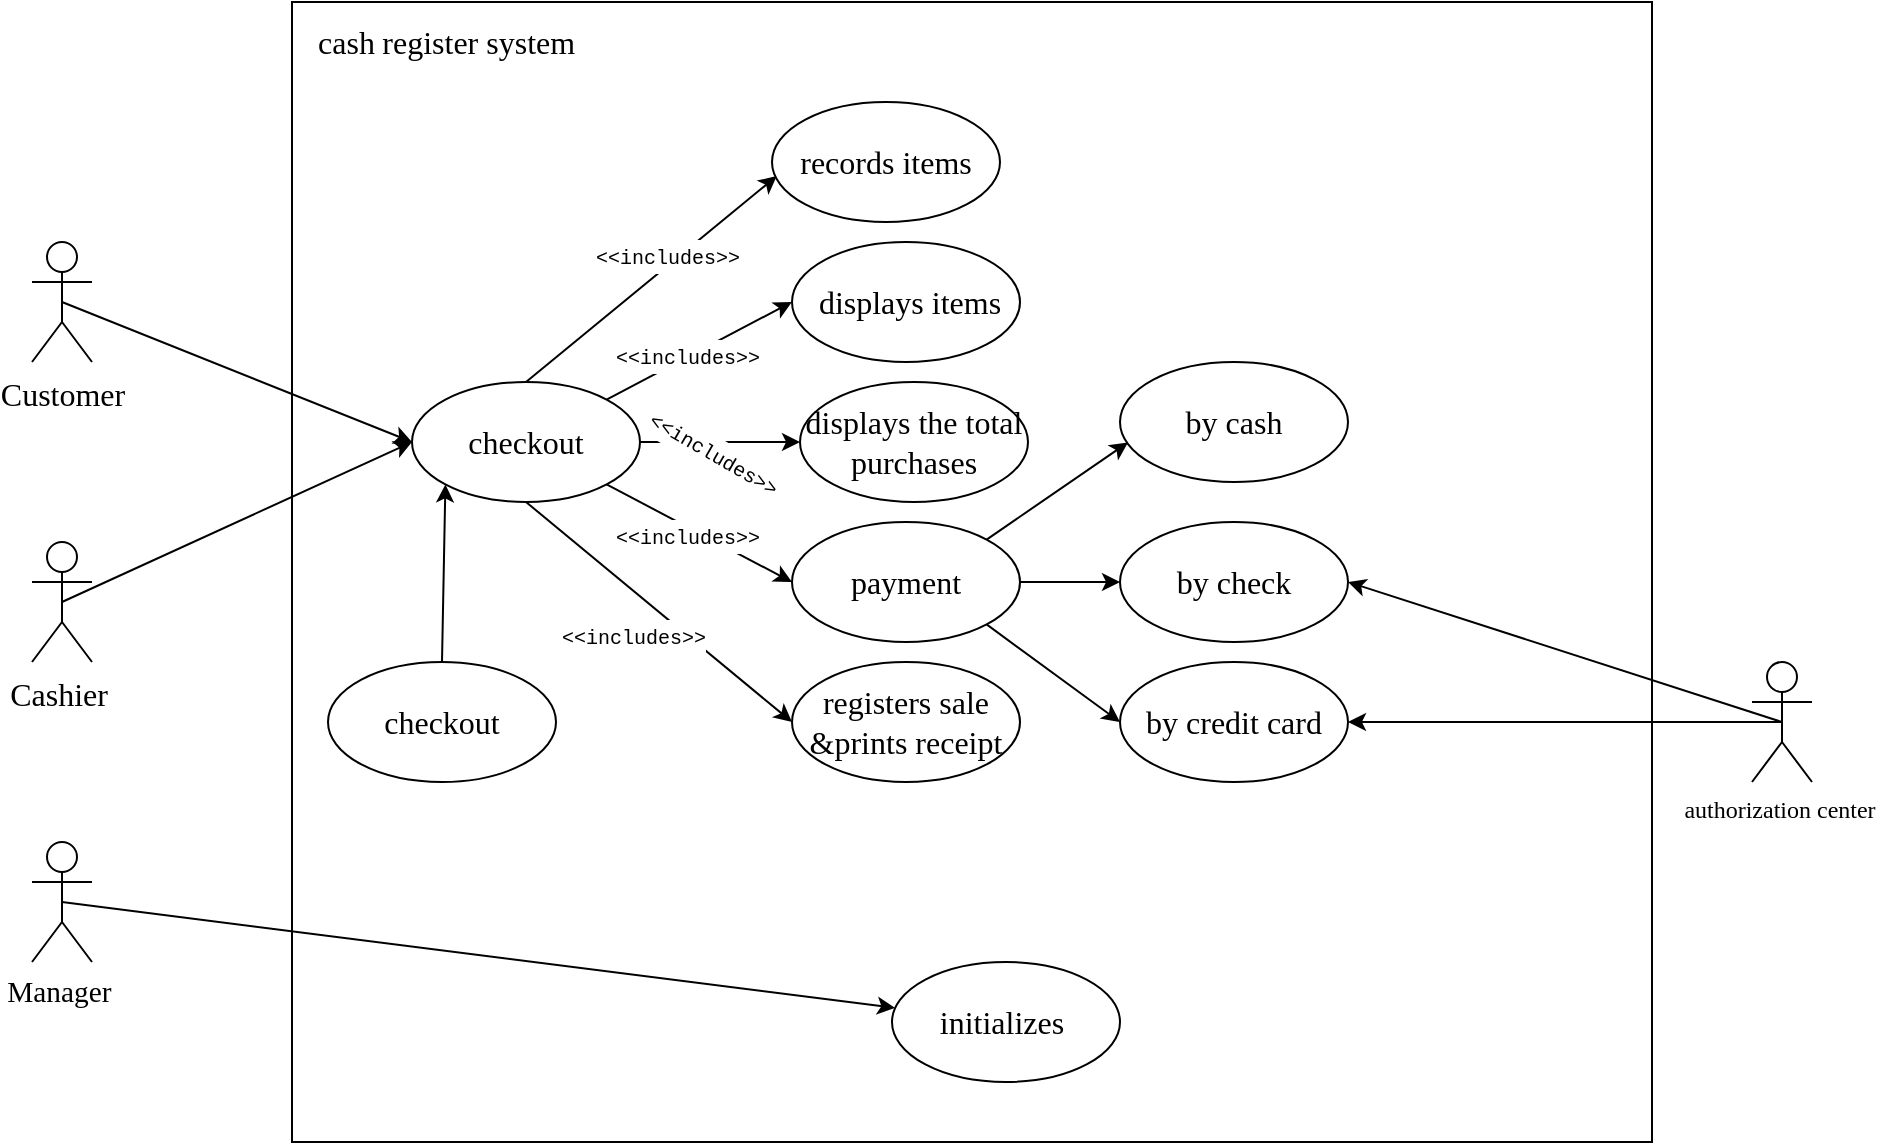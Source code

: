 <mxfile version="15.7.3" type="github">
  <diagram id="kuCVEJGDZSMDWfpf4Zhf" name="Page-1">
    <mxGraphModel dx="1221" dy="674" grid="1" gridSize="10" guides="1" tooltips="1" connect="1" arrows="1" fold="1" page="1" pageScale="1" pageWidth="827" pageHeight="1169" math="0" shadow="0">
      <root>
        <mxCell id="0" />
        <mxCell id="1" parent="0" />
        <mxCell id="la1zOp_KD3fSP7tozzDj-20" value="" style="html=1;fontFamily=Times New Roman;" vertex="1" parent="1">
          <mxGeometry x="240" y="30" width="680" height="570" as="geometry" />
        </mxCell>
        <mxCell id="la1zOp_KD3fSP7tozzDj-25" style="rounded=0;orthogonalLoop=1;jettySize=auto;html=1;exitX=0.5;exitY=0.5;exitDx=0;exitDy=0;exitPerimeter=0;fontFamily=Times New Roman;" edge="1" parent="1" source="la1zOp_KD3fSP7tozzDj-14">
          <mxGeometry relative="1" as="geometry">
            <mxPoint x="300" y="250" as="targetPoint" />
          </mxGeometry>
        </mxCell>
        <mxCell id="la1zOp_KD3fSP7tozzDj-14" value="&lt;span style=&quot;font-size: 12.0pt ; font-family: &amp;#34;times new roman&amp;#34; , serif&quot;&gt;Customer&lt;/span&gt;" style="shape=umlActor;verticalLabelPosition=bottom;verticalAlign=top;html=1;" vertex="1" parent="1">
          <mxGeometry x="110" y="150" width="30" height="60" as="geometry" />
        </mxCell>
        <mxCell id="la1zOp_KD3fSP7tozzDj-24" style="rounded=0;orthogonalLoop=1;jettySize=auto;html=1;exitX=0.5;exitY=0.5;exitDx=0;exitDy=0;exitPerimeter=0;entryX=0;entryY=0.5;entryDx=0;entryDy=0;fontFamily=Times New Roman;" edge="1" parent="1" source="la1zOp_KD3fSP7tozzDj-15" target="la1zOp_KD3fSP7tozzDj-19">
          <mxGeometry relative="1" as="geometry" />
        </mxCell>
        <mxCell id="la1zOp_KD3fSP7tozzDj-15" value="&lt;span style=&quot;font-size: 12.0pt ; font-family: &amp;#34;times new roman&amp;#34; , serif&quot;&gt;Cashier&amp;nbsp;&lt;/span&gt;" style="shape=umlActor;verticalLabelPosition=bottom;verticalAlign=top;html=1;" vertex="1" parent="1">
          <mxGeometry x="110" y="300" width="30" height="60" as="geometry" />
        </mxCell>
        <mxCell id="la1zOp_KD3fSP7tozzDj-23" style="rounded=0;orthogonalLoop=1;jettySize=auto;html=1;exitX=0.5;exitY=0.5;exitDx=0;exitDy=0;exitPerimeter=0;fontFamily=Times New Roman;" edge="1" parent="1" source="la1zOp_KD3fSP7tozzDj-18" target="la1zOp_KD3fSP7tozzDj-22">
          <mxGeometry relative="1" as="geometry" />
        </mxCell>
        <mxCell id="la1zOp_KD3fSP7tozzDj-18" value="&lt;span style=&quot;font-size: 11.0pt ; font-family: &amp;#34;times new roman&amp;#34; , serif&quot;&gt;Manager&amp;nbsp;&lt;/span&gt;" style="shape=umlActor;verticalLabelPosition=bottom;verticalAlign=top;html=1;fontFamily=Times New Roman;" vertex="1" parent="1">
          <mxGeometry x="110" y="450" width="30" height="60" as="geometry" />
        </mxCell>
        <mxCell id="la1zOp_KD3fSP7tozzDj-28" value="" style="edgeStyle=none;rounded=0;orthogonalLoop=1;jettySize=auto;html=1;fontFamily=Times New Roman;" edge="1" parent="1" source="la1zOp_KD3fSP7tozzDj-19" target="la1zOp_KD3fSP7tozzDj-27">
          <mxGeometry relative="1" as="geometry" />
        </mxCell>
        <mxCell id="la1zOp_KD3fSP7tozzDj-36" style="edgeStyle=none;rounded=0;orthogonalLoop=1;jettySize=auto;html=1;exitX=1;exitY=0;exitDx=0;exitDy=0;entryX=0;entryY=0.5;entryDx=0;entryDy=0;fontFamily=Times New Roman;" edge="1" parent="1" source="la1zOp_KD3fSP7tozzDj-19" target="la1zOp_KD3fSP7tozzDj-31">
          <mxGeometry relative="1" as="geometry" />
        </mxCell>
        <mxCell id="la1zOp_KD3fSP7tozzDj-37" style="edgeStyle=none;rounded=0;orthogonalLoop=1;jettySize=auto;html=1;exitX=0.5;exitY=0;exitDx=0;exitDy=0;fontFamily=Times New Roman;entryX=0.021;entryY=0.617;entryDx=0;entryDy=0;entryPerimeter=0;" edge="1" parent="1" source="la1zOp_KD3fSP7tozzDj-19" target="la1zOp_KD3fSP7tozzDj-30">
          <mxGeometry relative="1" as="geometry" />
        </mxCell>
        <mxCell id="la1zOp_KD3fSP7tozzDj-38" style="edgeStyle=none;rounded=0;orthogonalLoop=1;jettySize=auto;html=1;exitX=0.5;exitY=1;exitDx=0;exitDy=0;fontFamily=Times New Roman;entryX=0;entryY=0.5;entryDx=0;entryDy=0;" edge="1" parent="1" source="la1zOp_KD3fSP7tozzDj-19" target="la1zOp_KD3fSP7tozzDj-29">
          <mxGeometry relative="1" as="geometry" />
        </mxCell>
        <mxCell id="la1zOp_KD3fSP7tozzDj-40" style="edgeStyle=none;rounded=0;orthogonalLoop=1;jettySize=auto;html=1;exitX=1;exitY=1;exitDx=0;exitDy=0;entryX=0;entryY=0.5;entryDx=0;entryDy=0;fontFamily=Times New Roman;" edge="1" parent="1" source="la1zOp_KD3fSP7tozzDj-19" target="la1zOp_KD3fSP7tozzDj-39">
          <mxGeometry relative="1" as="geometry" />
        </mxCell>
        <mxCell id="la1zOp_KD3fSP7tozzDj-19" value="&lt;span style=&quot;font-size: 12.0pt ; font-family: &amp;#34;times new roman&amp;#34; , serif&quot;&gt;checkout&lt;/span&gt;" style="ellipse;whiteSpace=wrap;html=1;fontFamily=Times New Roman;" vertex="1" parent="1">
          <mxGeometry x="300" y="220" width="114" height="60" as="geometry" />
        </mxCell>
        <mxCell id="la1zOp_KD3fSP7tozzDj-21" value="&lt;span style=&quot;font-size: 12.0pt ; font-family: &amp;#34;times new roman&amp;#34; , serif&quot;&gt;&lt;span style=&quot;letter-spacing: -0.3pt&quot;&gt;&amp;nbsp;&lt;/span&gt;cash&lt;span style=&quot;letter-spacing: -0.25pt&quot;&gt; &lt;/span&gt;register system&lt;/span&gt;" style="text;html=1;align=center;verticalAlign=middle;resizable=0;points=[];autosize=1;strokeColor=none;fillColor=none;fontFamily=Times New Roman;" vertex="1" parent="1">
          <mxGeometry x="240" y="40" width="150" height="20" as="geometry" />
        </mxCell>
        <mxCell id="la1zOp_KD3fSP7tozzDj-22" value="&lt;font face=&quot;times new roman, serif&quot;&gt;&lt;span style=&quot;font-size: 16px&quot;&gt;initializes&amp;nbsp;&lt;/span&gt;&lt;/font&gt;" style="ellipse;whiteSpace=wrap;html=1;fontFamily=Times New Roman;" vertex="1" parent="1">
          <mxGeometry x="540" y="510" width="114" height="60" as="geometry" />
        </mxCell>
        <mxCell id="la1zOp_KD3fSP7tozzDj-26" style="edgeStyle=none;rounded=0;orthogonalLoop=1;jettySize=auto;html=1;exitX=1;exitY=0;exitDx=0;exitDy=0;fontFamily=Times New Roman;" edge="1" parent="1" source="la1zOp_KD3fSP7tozzDj-19" target="la1zOp_KD3fSP7tozzDj-19">
          <mxGeometry relative="1" as="geometry" />
        </mxCell>
        <mxCell id="la1zOp_KD3fSP7tozzDj-27" value="&lt;font face=&quot;times new roman, serif&quot;&gt;&lt;span style=&quot;font-size: 16px&quot;&gt;displays the total purchases&lt;/span&gt;&lt;/font&gt;" style="ellipse;whiteSpace=wrap;html=1;fontFamily=Times New Roman;" vertex="1" parent="1">
          <mxGeometry x="494" y="220" width="114" height="60" as="geometry" />
        </mxCell>
        <mxCell id="la1zOp_KD3fSP7tozzDj-29" value="&lt;font face=&quot;times new roman, serif&quot;&gt;&lt;span style=&quot;font-size: 16px&quot;&gt;registers sale &amp;amp;prints receipt&lt;/span&gt;&lt;/font&gt;" style="ellipse;whiteSpace=wrap;html=1;fontFamily=Times New Roman;" vertex="1" parent="1">
          <mxGeometry x="490" y="360" width="114" height="60" as="geometry" />
        </mxCell>
        <mxCell id="la1zOp_KD3fSP7tozzDj-30" value="&lt;font face=&quot;times new roman, serif&quot;&gt;&lt;span style=&quot;font-size: 16px&quot;&gt;records items&lt;/span&gt;&lt;/font&gt;" style="ellipse;whiteSpace=wrap;html=1;fontFamily=Times New Roman;" vertex="1" parent="1">
          <mxGeometry x="480" y="80" width="114" height="60" as="geometry" />
        </mxCell>
        <mxCell id="la1zOp_KD3fSP7tozzDj-31" value="&lt;font face=&quot;times new roman, serif&quot;&gt;&lt;span style=&quot;font-size: 16px&quot;&gt;&amp;nbsp;displays items&lt;/span&gt;&lt;/font&gt;" style="ellipse;whiteSpace=wrap;html=1;fontFamily=Times New Roman;" vertex="1" parent="1">
          <mxGeometry x="490" y="150" width="114" height="60" as="geometry" />
        </mxCell>
        <mxCell id="la1zOp_KD3fSP7tozzDj-65" style="edgeStyle=none;rounded=0;orthogonalLoop=1;jettySize=auto;html=1;exitX=0.5;exitY=0;exitDx=0;exitDy=0;entryX=0;entryY=1;entryDx=0;entryDy=0;fontFamily=Times New Roman;fontSize=15;" edge="1" parent="1" source="la1zOp_KD3fSP7tozzDj-34" target="la1zOp_KD3fSP7tozzDj-19">
          <mxGeometry relative="1" as="geometry" />
        </mxCell>
        <mxCell id="la1zOp_KD3fSP7tozzDj-83" value="&lt;span style=&quot;color: rgba(0 , 0 , 0 , 0) ; font-family: monospace ; font-size: 0px ; background-color: rgb(248 , 249 , 250)&quot;&gt;%3CmxGraphModel%3E%3Croot%3E%3CmxCell%20id%3D%220%22%2F%3E%3CmxCell%20id%3D%221%22%20parent%3D%220%22%2F%3E%3CmxCell%20id%3D%222%22%20value%3D%22%26lt%3Bspan%20style%3D%26quot%3Bcolor%3A%20rgb(0%20%2C%200%20%2C%200)%20%3B%20font-family%3A%20%26amp%3B%2334%3Bcourier%26amp%3B%2334%3B%20%3B%20font-style%3A%20normal%20%3B%20font-weight%3A%20400%20%3B%20letter-spacing%3A%20normal%20%3B%20text-align%3A%20center%20%3B%20text-indent%3A%200px%20%3B%20text-transform%3A%20none%20%3B%20word-spacing%3A%200px%20%3B%20background-color%3A%20rgb(255%20%2C%20255%20%2C%20255)%20%3B%20display%3A%20inline%20%3B%20float%3A%20none%26quot%3B%26gt%3B%26lt%3Bfont%20style%3D%26quot%3Bfont-size%3A%2010px%26quot%3B%26gt%3B%26amp%3Blt%3B%26amp%3Blt%3Bincludes%26amp%3Bgt%3B%26amp%3Bgt%3B%26lt%3B%2Ffont%26gt%3B%26lt%3B%2Fspan%26gt%3B%22%20style%3D%22text%3BwhiteSpace%3Dwrap%3Bhtml%3D1%3BfontSize%3D15%3BfontFamily%3DTimes%20New%20Roman%3B%22%20vertex%3D%221%22%20parent%3D%221%22%3E%3CmxGeometry%20x%3D%22373%22%20y%3D%22330%22%20width%3D%2280%22%20height%3D%2230%22%20as%3D%22geometry%22%2F%3E%3C%2FmxCell%3E%3C%2Froot%3E%3C%2FmxGraphModel%&lt;/span&gt;" style="edgeLabel;html=1;align=center;verticalAlign=middle;resizable=0;points=[];fontSize=10;" vertex="1" connectable="0" parent="la1zOp_KD3fSP7tozzDj-65">
          <mxGeometry x="-0.316" y="3" relative="1" as="geometry">
            <mxPoint as="offset" />
          </mxGeometry>
        </mxCell>
        <mxCell id="la1zOp_KD3fSP7tozzDj-34" value="&lt;span style=&quot;font-size: 12.0pt ; font-family: &amp;#34;times new roman&amp;#34; , serif&quot;&gt;checkout&lt;/span&gt;" style="ellipse;whiteSpace=wrap;html=1;fontFamily=Times New Roman;" vertex="1" parent="1">
          <mxGeometry x="258" y="360" width="114" height="60" as="geometry" />
        </mxCell>
        <mxCell id="la1zOp_KD3fSP7tozzDj-44" value="" style="edgeStyle=none;rounded=0;orthogonalLoop=1;jettySize=auto;html=1;fontFamily=Times New Roman;" edge="1" parent="1" source="la1zOp_KD3fSP7tozzDj-39" target="la1zOp_KD3fSP7tozzDj-43">
          <mxGeometry relative="1" as="geometry" />
        </mxCell>
        <mxCell id="la1zOp_KD3fSP7tozzDj-48" style="edgeStyle=none;rounded=0;orthogonalLoop=1;jettySize=auto;html=1;exitX=1;exitY=1;exitDx=0;exitDy=0;entryX=0;entryY=0.5;entryDx=0;entryDy=0;fontFamily=Times New Roman;" edge="1" parent="1" source="la1zOp_KD3fSP7tozzDj-39" target="la1zOp_KD3fSP7tozzDj-46">
          <mxGeometry relative="1" as="geometry" />
        </mxCell>
        <mxCell id="la1zOp_KD3fSP7tozzDj-49" style="edgeStyle=none;rounded=0;orthogonalLoop=1;jettySize=auto;html=1;exitX=1;exitY=0;exitDx=0;exitDy=0;entryX=0.035;entryY=0.67;entryDx=0;entryDy=0;entryPerimeter=0;fontFamily=Times New Roman;" edge="1" parent="1" source="la1zOp_KD3fSP7tozzDj-39" target="la1zOp_KD3fSP7tozzDj-45">
          <mxGeometry relative="1" as="geometry" />
        </mxCell>
        <mxCell id="la1zOp_KD3fSP7tozzDj-39" value="&lt;span style=&quot;font-size: 12.0pt ; font-family: &amp;#34;times new roman&amp;#34; , serif&quot;&gt;payment&lt;/span&gt;" style="ellipse;whiteSpace=wrap;html=1;fontFamily=Times New Roman;" vertex="1" parent="1">
          <mxGeometry x="490" y="290" width="114" height="60" as="geometry" />
        </mxCell>
        <mxCell id="la1zOp_KD3fSP7tozzDj-43" value="&lt;font face=&quot;times new roman, serif&quot;&gt;&lt;span style=&quot;font-size: 16px&quot;&gt;by check&lt;/span&gt;&lt;/font&gt;" style="ellipse;whiteSpace=wrap;html=1;fontFamily=Times New Roman;" vertex="1" parent="1">
          <mxGeometry x="654" y="290" width="114" height="60" as="geometry" />
        </mxCell>
        <mxCell id="la1zOp_KD3fSP7tozzDj-45" value="&lt;font face=&quot;times new roman, serif&quot;&gt;&lt;span style=&quot;font-size: 16px&quot;&gt;by cash&lt;/span&gt;&lt;/font&gt;" style="ellipse;whiteSpace=wrap;html=1;fontFamily=Times New Roman;" vertex="1" parent="1">
          <mxGeometry x="654" y="210" width="114" height="60" as="geometry" />
        </mxCell>
        <mxCell id="la1zOp_KD3fSP7tozzDj-46" value="&lt;font face=&quot;times new roman, serif&quot;&gt;&lt;span style=&quot;font-size: 16px&quot;&gt;by credit card&lt;/span&gt;&lt;/font&gt;" style="ellipse;whiteSpace=wrap;html=1;fontFamily=Times New Roman;" vertex="1" parent="1">
          <mxGeometry x="654" y="360" width="114" height="60" as="geometry" />
        </mxCell>
        <mxCell id="la1zOp_KD3fSP7tozzDj-57" style="edgeStyle=none;rounded=0;orthogonalLoop=1;jettySize=auto;html=1;exitX=0.5;exitY=0.5;exitDx=0;exitDy=0;exitPerimeter=0;entryX=1;entryY=0.5;entryDx=0;entryDy=0;fontFamily=Times New Roman;" edge="1" parent="1" source="la1zOp_KD3fSP7tozzDj-56" target="la1zOp_KD3fSP7tozzDj-46">
          <mxGeometry relative="1" as="geometry" />
        </mxCell>
        <mxCell id="la1zOp_KD3fSP7tozzDj-60" style="edgeStyle=none;rounded=0;orthogonalLoop=1;jettySize=auto;html=1;exitX=0.5;exitY=0.5;exitDx=0;exitDy=0;exitPerimeter=0;entryX=1;entryY=0.5;entryDx=0;entryDy=0;fontFamily=Times New Roman;" edge="1" parent="1" source="la1zOp_KD3fSP7tozzDj-56" target="la1zOp_KD3fSP7tozzDj-43">
          <mxGeometry relative="1" as="geometry" />
        </mxCell>
        <mxCell id="la1zOp_KD3fSP7tozzDj-56" value="authorization center&amp;nbsp;" style="shape=umlActor;verticalLabelPosition=bottom;verticalAlign=top;html=1;fontFamily=Times New Roman;" vertex="1" parent="1">
          <mxGeometry x="970" y="360" width="30" height="60" as="geometry" />
        </mxCell>
        <mxCell id="la1zOp_KD3fSP7tozzDj-71" value="&lt;span style=&quot;color: rgb(0 , 0 , 0) ; font-family: &amp;#34;courier&amp;#34; ; font-style: normal ; font-weight: 400 ; letter-spacing: normal ; text-align: center ; text-indent: 0px ; text-transform: none ; word-spacing: 0px ; background-color: rgb(255 , 255 , 255) ; display: inline ; float: none&quot;&gt;&lt;font style=&quot;font-size: 10px&quot;&gt;&amp;lt;&amp;lt;includes&amp;gt;&amp;gt;&lt;/font&gt;&lt;/span&gt;" style="text;whiteSpace=wrap;html=1;fontSize=15;fontFamily=Times New Roman;rotation=30;" vertex="1" parent="1">
          <mxGeometry x="414" y="240" width="80" height="30" as="geometry" />
        </mxCell>
        <mxCell id="la1zOp_KD3fSP7tozzDj-76" value="&lt;span style=&quot;color: rgb(0 , 0 , 0) ; font-family: &amp;#34;courier&amp;#34; ; font-style: normal ; font-weight: 400 ; letter-spacing: normal ; text-align: center ; text-indent: 0px ; text-transform: none ; word-spacing: 0px ; background-color: rgb(255 , 255 , 255) ; display: inline ; float: none&quot;&gt;&lt;font style=&quot;font-size: 10px&quot;&gt;&amp;lt;&amp;lt;includes&amp;gt;&amp;gt;&lt;/font&gt;&lt;/span&gt;" style="text;whiteSpace=wrap;html=1;fontSize=15;fontFamily=Times New Roman;" vertex="1" parent="1">
          <mxGeometry x="390" y="140" width="80" height="30" as="geometry" />
        </mxCell>
        <mxCell id="la1zOp_KD3fSP7tozzDj-79" value="&lt;span style=&quot;color: rgb(0 , 0 , 0) ; font-family: &amp;#34;courier&amp;#34; ; font-style: normal ; font-weight: 400 ; letter-spacing: normal ; text-align: center ; text-indent: 0px ; text-transform: none ; word-spacing: 0px ; background-color: rgb(255 , 255 , 255) ; display: inline ; float: none&quot;&gt;&lt;font style=&quot;font-size: 10px&quot;&gt;&amp;lt;&amp;lt;includes&amp;gt;&amp;gt;&lt;/font&gt;&lt;/span&gt;" style="text;whiteSpace=wrap;html=1;fontSize=15;fontFamily=Times New Roman;" vertex="1" parent="1">
          <mxGeometry x="373" y="330" width="80" height="30" as="geometry" />
        </mxCell>
        <mxCell id="la1zOp_KD3fSP7tozzDj-81" value="&lt;span style=&quot;color: rgb(0 , 0 , 0) ; font-family: &amp;#34;courier&amp;#34; ; font-style: normal ; font-weight: 400 ; letter-spacing: normal ; text-align: center ; text-indent: 0px ; text-transform: none ; word-spacing: 0px ; background-color: rgb(255 , 255 , 255) ; display: inline ; float: none&quot;&gt;&lt;font style=&quot;font-size: 10px&quot;&gt;&amp;lt;&amp;lt;includes&amp;gt;&amp;gt;&lt;/font&gt;&lt;/span&gt;" style="text;whiteSpace=wrap;html=1;fontSize=15;fontFamily=Times New Roman;" vertex="1" parent="1">
          <mxGeometry x="400" y="280" width="80" height="30" as="geometry" />
        </mxCell>
        <mxCell id="la1zOp_KD3fSP7tozzDj-82" value="&lt;span style=&quot;color: rgb(0 , 0 , 0) ; font-family: &amp;#34;courier&amp;#34; ; font-style: normal ; font-weight: 400 ; letter-spacing: normal ; text-align: center ; text-indent: 0px ; text-transform: none ; word-spacing: 0px ; background-color: rgb(255 , 255 , 255) ; display: inline ; float: none&quot;&gt;&lt;font style=&quot;font-size: 10px&quot;&gt;&amp;lt;&amp;lt;includes&amp;gt;&amp;gt;&lt;/font&gt;&lt;/span&gt;" style="text;whiteSpace=wrap;html=1;fontSize=15;fontFamily=Times New Roman;" vertex="1" parent="1">
          <mxGeometry x="400" y="190" width="80" height="30" as="geometry" />
        </mxCell>
      </root>
    </mxGraphModel>
  </diagram>
</mxfile>
